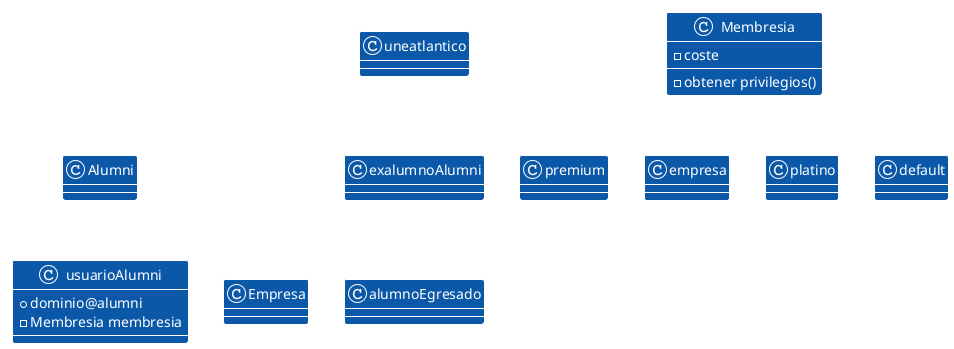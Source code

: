 @startuml

!theme amiga
skinparam backgroundColor transparent
skinparam defaultFontName Arial

class Alumni
class alumnoEgresado
class uneatlantico
class usuarioAlumni{
+dominio@alumni
-Membresia membresia
}
class exalumnoAlumni{

}
class Membresia{
-coste
-obtener privilegios()
}
class premium
class empresa
class platino
class default

Alumni-->usuarioAlumni
usuarioAlumni->alumnoEgresado
usuarioAlumni->Empresa
uneatlantico-->exalumnoAlumni
exalumnoAlumni==alumnoEgresado
Membresia--|>premium
Membresia--|>platino
Membresia--|>empresa
Membresia--|>default
@enduml
